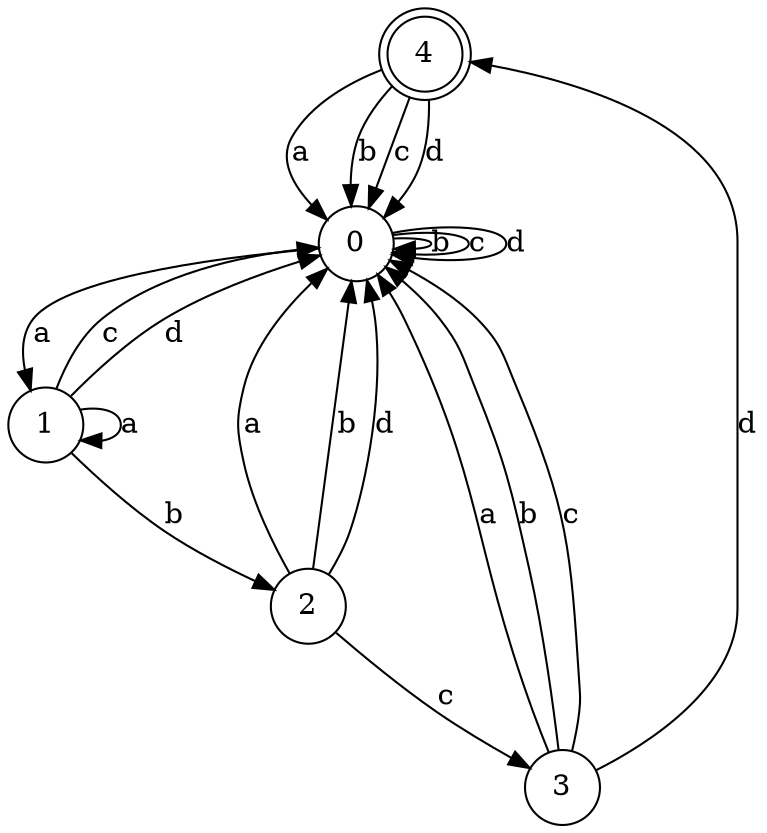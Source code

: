 digraph { 
node [shape = doublecircle]; 4 ;
node [shape = circle]; 
0 -> 1 [ label="a", weigth="0.6"]; 
0 -> 0 [ label="b", weigth="0.6"]; 
0 -> 0 [ label="c", weigth="0.6"]; 
0 -> 0 [ label="d", weigth="0.6"]; 
1 -> 2 [ label="b", weigth="0.6"]; 
1 -> 1 [ label="a", weigth="0.6"]; 
1 -> 0 [ label="c", weigth="0.6"]; 
1 -> 0 [ label="d", weigth="0.6"]; 
2 -> 3 [ label="c", weigth="0.6"]; 
2 -> 0 [ label="a", weigth="0.6"]; 
2 -> 0 [ label="b", weigth="0.6"]; 
2 -> 0 [ label="d", weigth="0.6"]; 
3 -> 4 [ label="d", weigth="0.6"]; 
3 -> 0 [ label="a", weigth="0.6"]; 
3 -> 0 [ label="b", weigth="0.6"]; 
3 -> 0 [ label="c", weigth="0.6"]; 
4 -> 0 [ label="a", weigth="0.6"]; 
4 -> 0 [ label="b", weigth="0.6"]; 
4 -> 0 [ label="c", weigth="0.6"]; 
4 -> 0 [ label="d", weigth="0.6"]; 
}